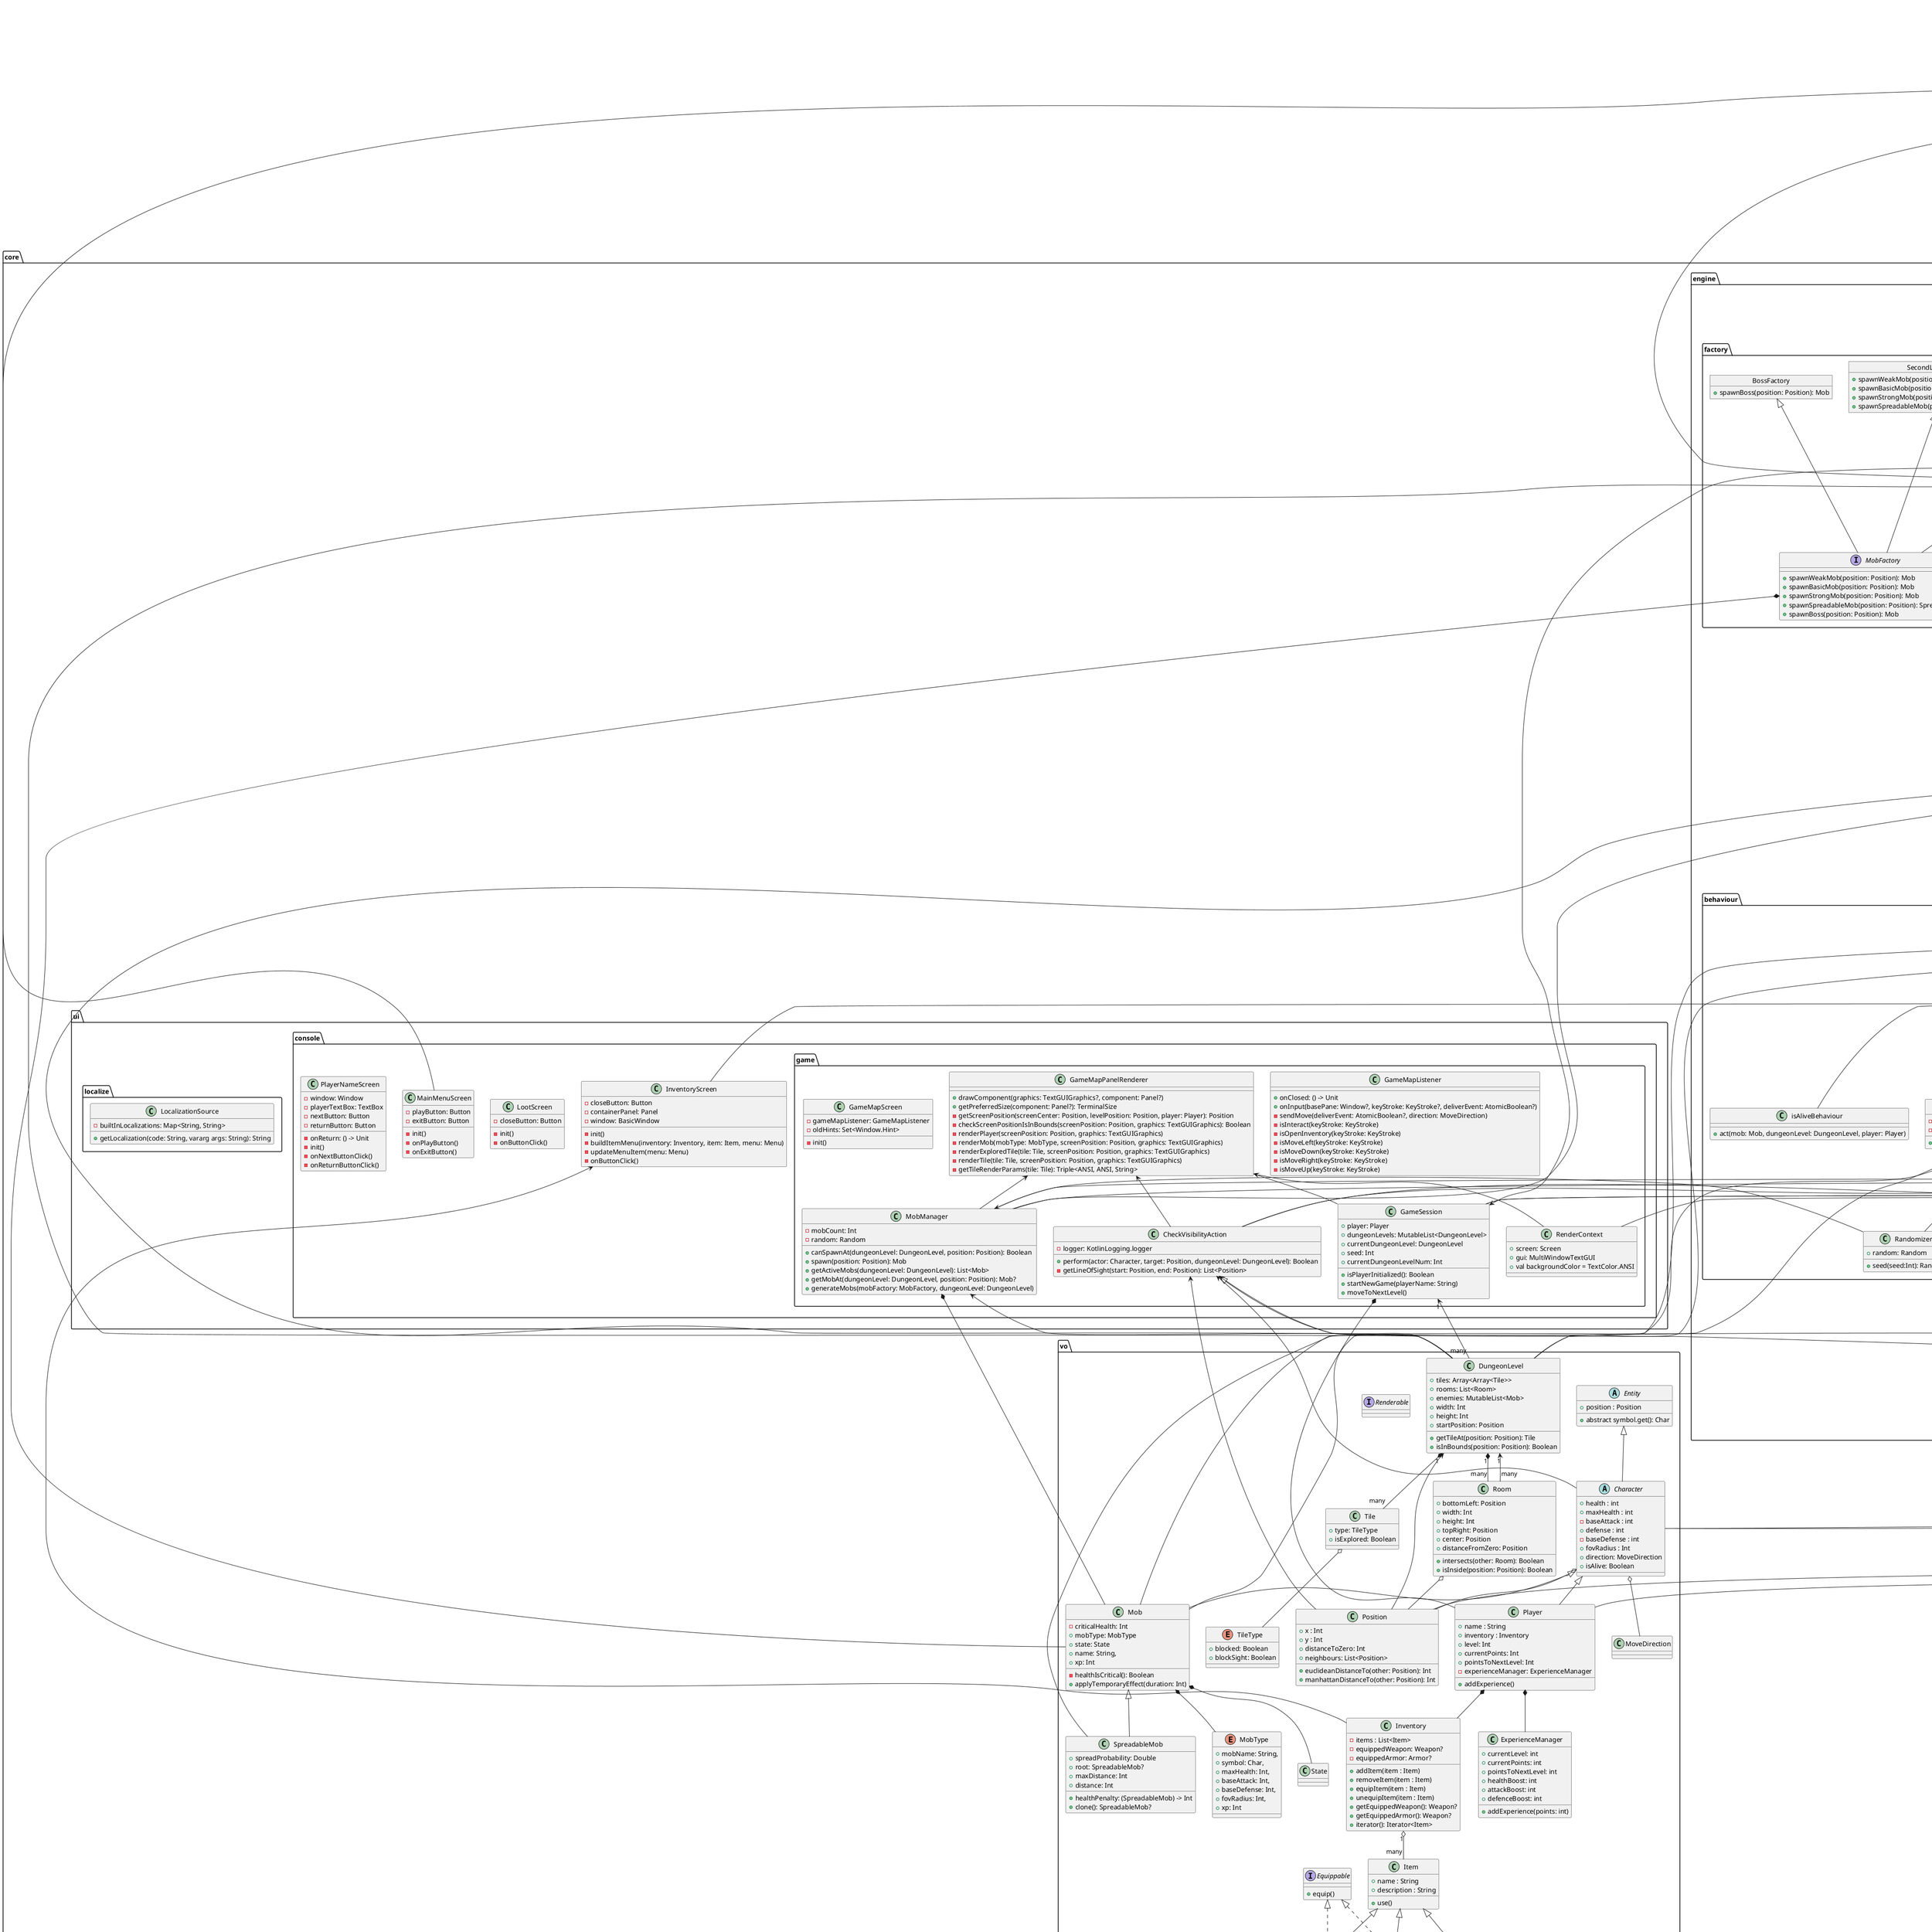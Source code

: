 @startuml
package core {
    package vo {
        abstract class Entity {
            + position : Position
            + abstract symbol.get(): Char
        }

        ' Абстрактный класс для общих свойств персонажей
        abstract class Character extends Entity {
            + health : int
            + maxHealth : int
            - baseAttack : int
            + defense : int
            - baseDefense : int
            + fovRadius : Int
            + direction: MoveDirection
            + isAlive: Boolean
        }
        Character o-- Position
        Character o-- MoveDirection

        ' Класс игрока
        class Player extends Character {
            + name : String
            + inventory : Inventory
            + level: Int
            + currentPoints: Int
            + pointsToNextLevel: Int
            - experienceManager: ExperienceManager
            + addExperience()
        }
        Player *-- Inventory
        Player *-- ExperienceManager

        ' Класс Менеджера уровней
        class ExperienceManager {
            + currentLevel: int
            + currentPoints: int
            + pointsToNextLevel: int
            + healthBoost: int
            + attackBoost: int
            + defenceBoost: int
            + addExperience(points: int)
        }

        ' Класс инвентаря
        class Inventory {
            - items : List<Item>
            - equippedWeapon: Weapon?
            - equippedArmor: Armor?
            + addItem(item : Item)
            + removeItem(item : Item)
            + equipItem(item : Item)
            + unequipItem(item : Item)
            + getEquippedWeapon(): Weapon?
            + getEquippedArmor(): Weapon?
            + iterator(): Iterator<Item>
        }
        Inventory "1" o-- "many" Item

        ' Классы предметов
        class Item {
            + name : String
            + description : String
            + use()
        }

        interface Equippable {
            + equip()
        }

        class Weapon extends Item implements Equippable {
            + damage : int
        }

        class Armor extends Item implements Equippable {
            + defense : int
        }

        class Consumable extends Item {
            + effect : String
            + consume()
        }

        class Mob extends Character {
            - criticalHealth: Int
            - healthIsCritical(): Boolean
            + mobType: MobType
            + state: State
            + name: String,
            + xp: Int
            + applyTemporaryEffect(duration: Int)
        }
        Mob *-- MobType
        Mob *-- State

        class SpreadableMob extends Mob {
            + healthPenalty: (SpreadableMob) -> Int
            + spreadProbability: Double
            + root: SpreadableMob?
            + maxDistance: Int
            + distance: Int
            + clone(): SpreadableMob?
        }

        enum MobType {
            + mobName: String,
            + symbol: Char,
            + maxHealth: Int,
            + baseAttack: Int,
            + baseDefense: Int,
            + fovRadius: Int,
            + xp: Int
        }

       ' Класс уровня
        class DungeonLevel {
            + tiles: Array<Array<Tile>>
            + rooms: List<Room>
            + enemies: MutableList<Mob>
            + width: Int
            + height: Int
            + startPosition: Position
            + getTileAt(position: Position): Tile
            + isInBounds(position: Position): Boolean
        }
        DungeonLevel "1" *-- "many" Tile
        DungeonLevel "1" *-- "many" Room
        DungeonLevel "1" <-- "many" Room
        DungeonLevel <-- Position

       ' Класс тайла карты
        class Tile {
            + type: TileType
            + isExplored: Boolean
        }
        Tile o-- TileType

        enum TileType {
            + blocked: Boolean
            + blockSight: Boolean
        }

        class Room {
            + bottomLeft: Position
            + width: Int
            + height: Int
            + topRight: Position
            + center: Position
            + distanceFromZero: Position
            + intersects(other: Room): Boolean
            + isInside(position: Position): Boolean
        }
        Room o-- Position

        ' Класс для позиции на карте
        class Position {
            + x : Int
            + y : Int
            + distanceToZero: Int
            + neighbours: List<Position>
            + euclideanDistanceTo(other: Position): Int
            + manhattanDistanceTo(other: Position): Int
        }

        interface Renderable {}
    }

    package ui {
        package console {
            package game {
                class GameMapListener {
                    + onClosed: () -> Unit
                    + onInput(basePane: Window?, keyStroke: KeyStroke?, deliverEvent: AtomicBoolean?)
                    - sendMove(deliverEvent: AtomicBoolean?, direction: MoveDirection)
                    - isInteract(keyStroke: KeyStroke)
                    - isOpenInventory(keyStroke: KeyStroke)
                    - isMoveLeft(keyStroke: KeyStroke)
                    - isMoveDown(keyStroke: KeyStroke)
                    - isMoveRight(keyStroke: KeyStroke)
                    - isMoveUp(keyStroke: KeyStroke)
                }

                class GameMapPanelRenderer {
                    + drawComponent(graphics: TextGUIGraphics?, component: Panel?)
                    + getPreferredSize(component: Panel?): TerminalSize
                    - getScreenPosition(screenCenter: Position, levelPosition: Position, player: Player): Position
                    - checkScreenPositionIsInBounds(screenPosition: Position, graphics: TextGUIGraphics): Boolean
                    - renderPlayer(screenPosition: Position, graphics: TextGUIGraphics)
                    - renderMob(mobType: MobType, screenPosition: Position, graphics: TextGUIGraphics)
                    - renderExploredTile(tile: Tile, screenPosition: Position, graphics: TextGUIGraphics)
                    - renderTile(tile: Tile, screenPosition: Position, graphics: TextGUIGraphics)
                    - getTileRenderParams(tile: Tile): Triple<ANSI, ANSI, String>
                }
                GameMapPanelRenderer <-- GameSession
                GameMapPanelRenderer <-- CheckVisibilityAction
                GameMapPanelRenderer <-- MobManager
                GameMapPanelRenderer <-- RenderContext

                class GameMapScreen {
                    - gameMapListener: GameMapListener
                    - oldHints: Set<Window.Hint>
                    - init()
                }
            }

            class InventoryScreen {
                - closeButton: Button
                - containerPanel: Panel
                - window: BasicWindow
                - init()
                - buildItemMenu(inventory: Inventory, item: Item, menu: Menu)
                - updateMenuItem(menu: Menu)
                - onButtonClick()
            }
            InventoryScreen <-- Inventory

            class LootScreen {
                - closeButton: Button
                - init()
                - onButtonClick()
            }

            class MainMenuScreen {
                - playButton: Button
                - exitButton: Button
                - init()
                - onPlayButton()
                - onExitButton()
            }

            class PlayerNameScreen {
                - window: Window
                - onReturn: () -> Unit
                - playerTextBox: TextBox
                - nextButton: Button
                - returnButton: Button
                - init()
                - onNextButtonClick()
                - onReturnButtonClick()
            }

            object RenderContext {
                + screen: Screen
                + gui: MultiWindowTextGUI
                + val backgroundColor = TextColor.ANSI
            }
        }

        package localize {
            class LocalizationSource {
                - builtInLocalizations: Map<String, String>
                + getLocalization(code: String, vararg args: String): String
            }
        }
    }

    package messages {
        package player {
            enum MoveDirection {
            }

            class MovePlayer extends Message {
                - direction: MoveDirection
            }
            MovePlayer <-- MoveDirection

            class OpenInventory extends Message {}

            class PlayerInteract extends Message {}
        }

        package ui {
            class GameScreenExit extends Message {}

            class GameScreenOpened extends Message {}
        }

        interface Message {}

        object MessageBroker {
            - subscribers: ConcurrentHashMap<String, MutableSet<Subscriber>>
            + subscribe(topic: String, subscriber: Subscriber)
            + unsubscribe(topic: String, subscriber: Subscriber)
            + send(topic: String, message: Message)
        }

        interface Subscriber {
            + onMessage(message: Message)
        }
    }

    package engine {
        package action {
            interface Action<T,R> {
                perform(actor: Character, target: T, dungeonLevel: DungeonLevel): R
            }

            object AttackAction {
                - logger: KotlinLogging.logger
                + perform(actor: Character, target: Character, dungeonLevel: DungeonLevel)
            }
            AttackAction <|-- Action
            AttackAction <-- Character

            object CheckVisibilityAction {
                - logger: KotlinLogging.logger
                + perform(actor: Character, target: Position, dungeonLevel: DungeonLevel): Boolean
                - getLineOfSight(start: Position, end: Position): List<Position>
            }
            CheckVisibilityAction <|-- Action
            CheckVisibilityAction <-- Character
            CheckVisibilityAction <-- DungeonLevel
            CheckVisibilityAction <-- Position

            object MoveAction {
                - logger: KotlinLogging.logger
                + perform(actor: Character, target: Position, dungeonLevel: DungeonLevel): Boolean
                + perform(actor: Character, target: MoveDirection, dungeonLevel: DungeonLevel): Boolean
                - tryToMove(actor: Character, newPosition: Position, dungeonLevel: DungeonLevel): Boolean
                + isTileFreeAt(dungeonLevel: DungeonLevel, position: Position): Boolean
            }
            MoveAction <|-- Action
            MoveAction <-- Character
            MoveAction <-- DungeonLevel
            MoveAction <-- Position
            MoveAction <-- MobManager
        }

        package behaviour {
            interface Behaviour {
                + act(mob: Mob, dungeonLevel: DungeonLevel, player: Player)
            }
            Behaviour <-- Mob
            Behaviour <-- DungeonLevel
            Behaviour <-- Player

            abstract class BehaviourDecorator implements Behaviour {
                # parentBehaviour: Behaviour
            }

            class PassiveBehaviour extends Behaviour {}

            class isAliveBehaviour extends BehaviourDecorator {
                + act(mob: Mob, dungeonLevel: DungeonLevel, player: Player)
            }

            class ConfusedBehaviour extends Behaviour {
                + act(mob: Mob, dungeonLevel: DungeonLevel, player: Player)
            }

            class BasicBehaviour extends BehaviourDecorator {
                - path: ArrayDeque<Position>
                + act(mob: Mob, dungeonLevel: DungeonLevel, player: Player)
                - rebuildPath(mob: Mob, dungeonLevel: DungeonLevel)
            }
            BasicBehaviour <-- MoveAction
            BasicBehaviour <-- AStarPathfinder

            object AStarPathfinder {
                + findPath(start: Position, end: Position, level: DungeonLevel): List<Position>
                - reconstructPath(node: AStarPathfinder.Node): List<Position>
            }

            class AggressiveBehaviour extends BehaviourDecorator {
                + act(mob: Mob, dungeonLevel: DungeonLevel, player: Player)
            }
            AggressiveBehaviour <-- CheckVisibilityAction
            AggressiveBehaviour <-- AttackAction
            AggressiveBehaviour <-- MoveAction

            class FearfulBehaviour extends BehaviourDecorator {
                + act(mob: Mob, dungeonLevel: DungeonLevel, player: Player)
            }
            FearfulBehaviour <-- CheckVisibilityAction
            FearfulBehaviour <-- MoveAction

            class AttackBehaviour extends BehaviourDecorator {
                + act(mob: Mob, dungeonLevel: DungeonLevel, player: Player)
            }
            AttackBehaviour <-- AttackAction

            class IsRootAlveBehaviour extends BehaviourDecorator {
                - logger: KotlinLogging.logger
                + act(mob: Mob, dungeonLevel: DungeonLevel, player: Player)
            }
            SpreadBehaviour <-- Mob

            class SpreadBehaviour extends BehaviourDecorator {
                - logger: KotlinLogging.logger
                - randomizer: Random

                + act(mob: Mob, dungeonLevel: DungeonLevel, player: Player)
            }
            SpreadBehaviour <-- Randomizer
            SpreadBehaviour <-- SpreadableMob
        }

        package state {
            interface State {
                + getBehaviour(): Behaviour
            }

            abstract class DefaultState extends State {
                - defaultBehaviour: Behaviour
            }

            DefaultState <-- Behaviour

            class ConfusedState extends ExpirableState {
                + getBehaviour(): Behaviour
            }

            ConfusedState <-- Behaviour

            class ExpirableState extends DefaultState {
                - remainingTurns: Int
                + isExpired(): Boolean
                + tick()
            }

            ExpirableState <-- Behaviour

            class NormalState extends DefaultState {
                + getBehaviour(): Behaviour
            }

            NormalState <-- Behaviour

            class PanicState extends DefaultState {
                + getBehaviour(): Behaviour
            }

            PanicState <-- Behaviour
        }

        package dungeon {
            class DungeonLevelRandomGenerator {
                - random: Random
                - roomCount: Int
                - tiles: Array<Array<Tile>>
                - initializeTiles(): Array<Array<Tile>>
                + generate(): DungeonLevel
                - placeItems(rooms: List<Room>)
                - placePortal(room: Room)
                - generateRandomRoom(): Room
                - carveRoom(room: Room)
                - generateRandomPosition(x1: Int, x2: Int, y1: Int, y2: Int): Position
                - connectRooms(rooms: List<Room>)
                - connectRooms(room1: Room, room2: Room)
                - carveHorizontalTunnelWithDoors(x1: Int, x2: Int, y: Int)
                - carveVerticalTunnelWithDoors(y1: Int, y2: Int, x: Int)
            }
            DungeonLevelRandomGenerator *-- DungeonLevel

            class DungeonLevelGenerator {
                + randomBuilder(): DungeonLevelGeneratorRandomBuilder
                + fileBuilder(): DungeonLevelGeneratorFileBuilder
            }
            DungeonLevelGenerator *-- DungeonLevelGeneratorRandomBuilder
            DungeonLevelGenerator *-- DungeonLevelGeneratorFileBuilder

            class DungeonLevelBuilder {
                - tiles: Array<Array<Tile>>?
                - rooms: List<Room>?
                - mobFactory: MobFactory
                - mobLimit: Int?

                + tiles(tiles: Array<Array<Tile>>): DungeonLevelBuilder
                + rooms(rooms: List<Room>): DungeonLevelBuilder
                + mobFactory(mobFactory: MobFactory): DungeonLevelBuilder
                + mobLimit(mobLimit: Int): DungeonLevelBuilder
                + build(): DungeonLevel
            }
            DungeonLevelBuilder *-- DungeonLevel
            DungeonLevelBuilder o-- MobFactory
            DungeonLevelBuilder <-- MobManager

            class DungeonLevelGeneratorRandomBuilder {
                - seed: Int
                - mobFactory: MobFactory
                - height: Int
                - width: Int
                - roomCount: Int
                - roomMinCount: Int?
                - roomMaxCount: Int?
                - roomMinSize: Int
                - roomMaxSize: Int

                + seed(value: Int): DungeonLevelGeneratorRandomBuilder
                + mobFactory(value: MobFactory): DungeonLevelGeneratorRandomBuilder
                + height(value: Int): DungeonLevelGeneratorRandomBuilder
                + width(value: Int): DungeonLevelGeneratorRandomBuilder
                + roomCount(value: Int): DungeonLevelGeneratorRandomBuilder
                + roomMinCount(value: Int?): DungeonLevelGeneratorRandomBuilder
                + roomMaxCount(value: Int?): DungeonLevelGeneratorRandomBuilder
                + roomMinSize(value: Int): DungeonLevelGeneratorRandomBuilder
                + roomMaxSize(value: Int): DungeonLevelGeneratorRandomBuilder
                + generate(): DungeonLevelBuilder
            }
            DungeonLevelGeneratorRandomBuilder *-- DungeonLevelBuilder

            class DungeonLevelGeneratorFileBuilder {
                - mobFactory: MobFactory

                + mobFactory(value: MobFactory): DungeonLevelGeneratorFileBuilder
                + file(path: String): DungeonLevelBuilder
            }
            DungeonLevelGeneratorFileBuilder *-- DungeonLevelBuilder
        }

        package factory {
            interface MobFactory {
                + spawnWeakMob(position: Position): Mob
                + spawnBasicMob(position: Position): Mob
                + spawnStrongMob(position: Position): Mob
                + spawnSpreadableMob(position: Position): SpreadableMob
                + spawnBoss(position: Position): Mob
            }
            MobFactory *-- Mob

            object FirstLevelMobFactory {
                + spawnWeakMob(position: Position): Mob
                + spawnBasicMob(position: Position): Mob
                + spawnStrongMob(position: Position): Mob
                + spawnSpreadableMob(position: Position): SpreadableMob
            }
            FirstLevelMobFactory <|-- MobFactory

            object SecondLevelMobFactory {
                + spawnWeakMob(position: Position): Mob
                + spawnBasicMob(position: Position): Mob
                + spawnStrongMob(position: Position): Mob
                + spawnSpreadableMob(position: Position): SpreadableMob
            }
            SecondLevelMobFactory <|-- MobFactory

            object BossFactory {
                + spawnBoss(position: Position): Mob
            }
            BossFactory <|-- MobFactory

            object MobManager {
                - mobCount: Int
                - random: Random
                + canSpawnAt(dungeonLevel: DungeonLevel, position: Position): Boolean
                + spawn(position: Position): Mob
                + getActiveMobs(dungeonLevel: DungeonLevel): List<Mob>
                + getMobAt(dungeonLevel: DungeonLevel, position: Position): Mob?
                + generateMobs(mobFactory: MobFactory, dungeonLevel: DungeonLevel)
            }
            MobManager <-- Randomizer
            MobManager *-- Mob
            MobManager <-- DungeonLevel
        }

        object GameSession {
            + player: Player
            + dungeonLevels: MutableList<DungeonLevel>
            + currentDungeonLevel: DungeonLevel
            + seed: Int
            + currentDungeonLevelNum: Int
            + isPlayerInitialized(): Boolean
            + startNewGame(playerName: String)
            + moveToNextLevel()
        }
        GameSession *-- Player
        GameSession <-- DungeonLevelGenerator
        GameSession "1" <-- "many" DungeonLevel

        object Randomizer {
            + random: Random
            + seed(seed:Int): Random
        }
    }
}

package app {
    class App {
        + main()
    }
    App *-- GameLoop
    App <-- DungeonLevelGenerator
    App <-- GameSession
    App <-- MessageBroker
    App <-- GameScreenOpened
    App <-- MainMenuScreen
    App <-- RenderContext

    class GameLoop {
        - isRunning: Boolean
        - events: ConcurrentLinkedQueue<Message>
        - uiSubscriber: Subscriber
        - playerSubscriber: Subscriber
        - init()
        + start()
        - handleInput()
        - canGoTo(newPosition: Position): Boolean
        - tryInteract(position: Position, direction: MoveDirection)
        - tryInteractAt(position: Position)
        - updateGameState()
        - stop()
    }
    GameLoop *-- Subscriber
    GameLoop <-- MessageBroker
    GameLoop <-- GameSession
    GameLoop <-- MovePlayer
    GameLoop <-- OpenInventory
    GameLoop <-- PlayerInteract
    GameLoop <-- GameScreenExit
    GameLoop <-- InventoryScreen
    GameLoop <-- MobManager
    GameLoop <-- MoveAction
    GameLoop <-- AttackAction
}
@enduml
